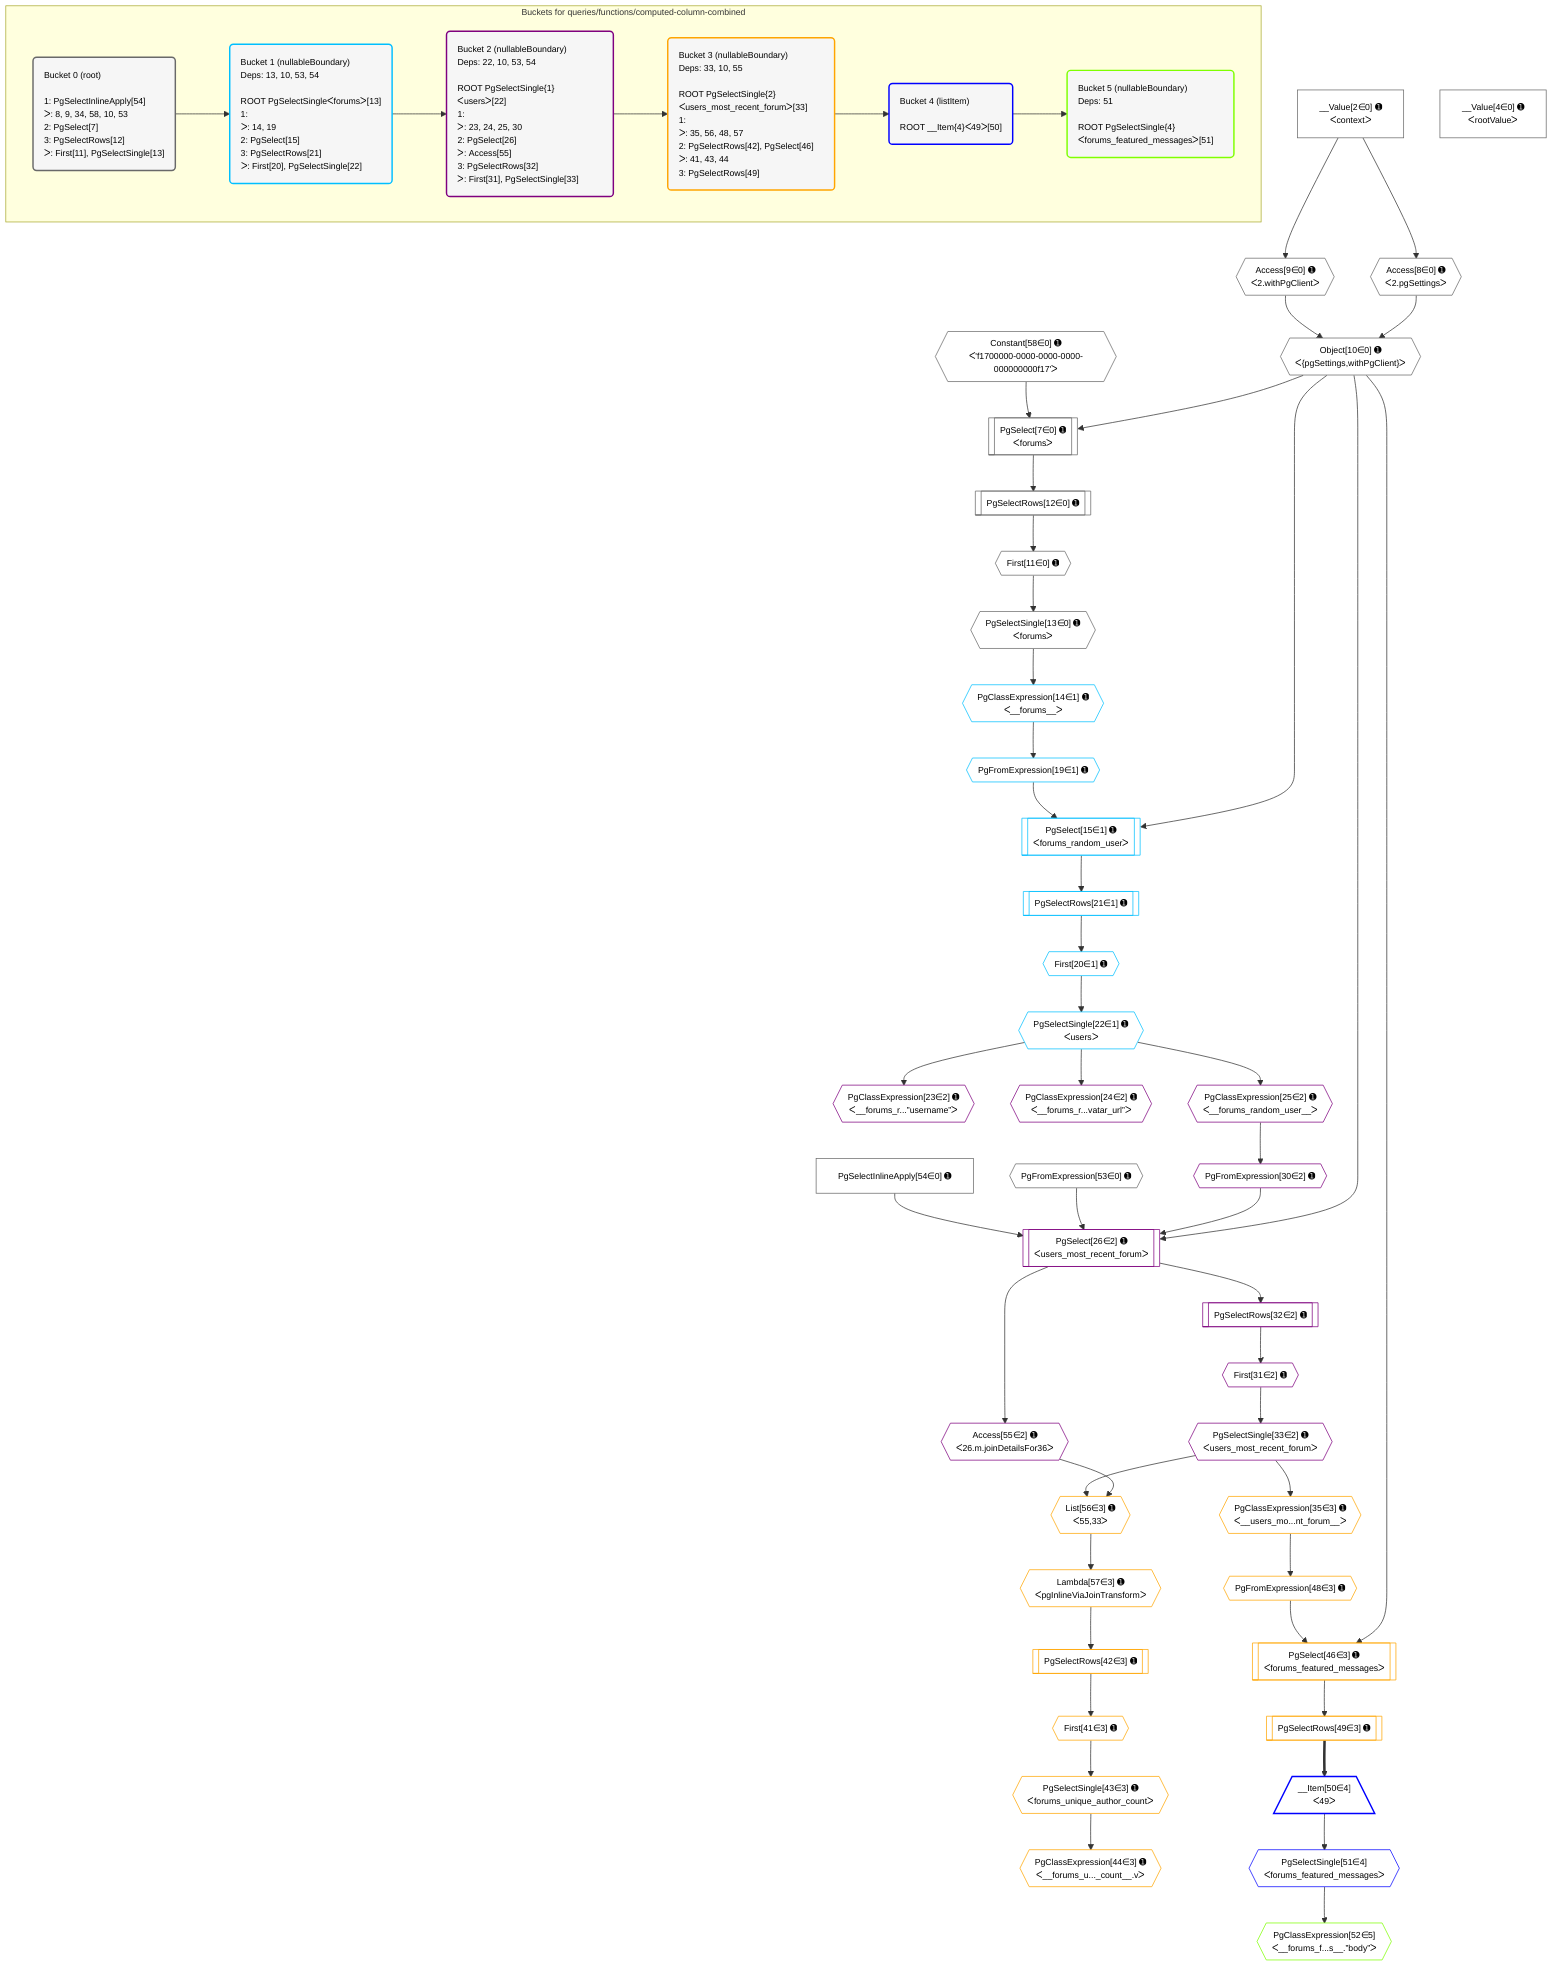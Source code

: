 %%{init: {'themeVariables': { 'fontSize': '12px'}}}%%
graph TD
    classDef path fill:#eee,stroke:#000,color:#000
    classDef plan fill:#fff,stroke-width:1px,color:#000
    classDef itemplan fill:#fff,stroke-width:2px,color:#000
    classDef unbatchedplan fill:#dff,stroke-width:1px,color:#000
    classDef sideeffectplan fill:#fcc,stroke-width:2px,color:#000
    classDef bucket fill:#f6f6f6,color:#000,stroke-width:2px,text-align:left


    %% plan dependencies
    PgSelect7[["PgSelect[7∈0] ➊<br />ᐸforumsᐳ"]]:::plan
    Object10{{"Object[10∈0] ➊<br />ᐸ{pgSettings,withPgClient}ᐳ"}}:::plan
    Constant58{{"Constant[58∈0] ➊<br />ᐸ'f1700000-0000-0000-0000-000000000f17'ᐳ"}}:::plan
    Object10 & Constant58 --> PgSelect7
    Access8{{"Access[8∈0] ➊<br />ᐸ2.pgSettingsᐳ"}}:::plan
    Access9{{"Access[9∈0] ➊<br />ᐸ2.withPgClientᐳ"}}:::plan
    Access8 & Access9 --> Object10
    __Value2["__Value[2∈0] ➊<br />ᐸcontextᐳ"]:::plan
    __Value2 --> Access8
    __Value2 --> Access9
    First11{{"First[11∈0] ➊"}}:::plan
    PgSelectRows12[["PgSelectRows[12∈0] ➊"]]:::plan
    PgSelectRows12 --> First11
    PgSelect7 --> PgSelectRows12
    PgSelectSingle13{{"PgSelectSingle[13∈0] ➊<br />ᐸforumsᐳ"}}:::plan
    First11 --> PgSelectSingle13
    PgFromExpression53{{"PgFromExpression[53∈0] ➊"}}:::plan
    __Value4["__Value[4∈0] ➊<br />ᐸrootValueᐳ"]:::plan
    PgSelectInlineApply54["PgSelectInlineApply[54∈0] ➊"]:::plan
    PgSelect15[["PgSelect[15∈1] ➊<br />ᐸforums_random_userᐳ"]]:::plan
    PgFromExpression19{{"PgFromExpression[19∈1] ➊"}}:::plan
    Object10 & PgFromExpression19 --> PgSelect15
    PgClassExpression14{{"PgClassExpression[14∈1] ➊<br />ᐸ__forums__ᐳ"}}:::plan
    PgSelectSingle13 --> PgClassExpression14
    PgClassExpression14 --> PgFromExpression19
    First20{{"First[20∈1] ➊"}}:::plan
    PgSelectRows21[["PgSelectRows[21∈1] ➊"]]:::plan
    PgSelectRows21 --> First20
    PgSelect15 --> PgSelectRows21
    PgSelectSingle22{{"PgSelectSingle[22∈1] ➊<br />ᐸusersᐳ"}}:::plan
    First20 --> PgSelectSingle22
    PgSelect26[["PgSelect[26∈2] ➊<br />ᐸusers_most_recent_forumᐳ"]]:::plan
    PgFromExpression30{{"PgFromExpression[30∈2] ➊"}}:::plan
    Object10 & PgFromExpression30 & PgFromExpression53 & PgSelectInlineApply54 --> PgSelect26
    PgClassExpression23{{"PgClassExpression[23∈2] ➊<br />ᐸ__forums_r...”username”ᐳ"}}:::plan
    PgSelectSingle22 --> PgClassExpression23
    PgClassExpression24{{"PgClassExpression[24∈2] ➊<br />ᐸ__forums_r...vatar_url”ᐳ"}}:::plan
    PgSelectSingle22 --> PgClassExpression24
    PgClassExpression25{{"PgClassExpression[25∈2] ➊<br />ᐸ__forums_random_user__ᐳ"}}:::plan
    PgSelectSingle22 --> PgClassExpression25
    PgClassExpression25 --> PgFromExpression30
    First31{{"First[31∈2] ➊"}}:::plan
    PgSelectRows32[["PgSelectRows[32∈2] ➊"]]:::plan
    PgSelectRows32 --> First31
    PgSelect26 --> PgSelectRows32
    PgSelectSingle33{{"PgSelectSingle[33∈2] ➊<br />ᐸusers_most_recent_forumᐳ"}}:::plan
    First31 --> PgSelectSingle33
    Access55{{"Access[55∈2] ➊<br />ᐸ26.m.joinDetailsFor36ᐳ"}}:::plan
    PgSelect26 --> Access55
    PgSelect46[["PgSelect[46∈3] ➊<br />ᐸforums_featured_messagesᐳ"]]:::plan
    PgFromExpression48{{"PgFromExpression[48∈3] ➊"}}:::plan
    Object10 & PgFromExpression48 --> PgSelect46
    List56{{"List[56∈3] ➊<br />ᐸ55,33ᐳ"}}:::plan
    Access55 & PgSelectSingle33 --> List56
    PgClassExpression35{{"PgClassExpression[35∈3] ➊<br />ᐸ__users_mo...nt_forum__ᐳ"}}:::plan
    PgSelectSingle33 --> PgClassExpression35
    First41{{"First[41∈3] ➊"}}:::plan
    PgSelectRows42[["PgSelectRows[42∈3] ➊"]]:::plan
    PgSelectRows42 --> First41
    Lambda57{{"Lambda[57∈3] ➊<br />ᐸpgInlineViaJoinTransformᐳ"}}:::plan
    Lambda57 --> PgSelectRows42
    PgSelectSingle43{{"PgSelectSingle[43∈3] ➊<br />ᐸforums_unique_author_countᐳ"}}:::plan
    First41 --> PgSelectSingle43
    PgClassExpression44{{"PgClassExpression[44∈3] ➊<br />ᐸ__forums_u..._count__.vᐳ"}}:::plan
    PgSelectSingle43 --> PgClassExpression44
    PgClassExpression35 --> PgFromExpression48
    PgSelectRows49[["PgSelectRows[49∈3] ➊"]]:::plan
    PgSelect46 --> PgSelectRows49
    List56 --> Lambda57
    __Item50[/"__Item[50∈4]<br />ᐸ49ᐳ"\]:::itemplan
    PgSelectRows49 ==> __Item50
    PgSelectSingle51{{"PgSelectSingle[51∈4]<br />ᐸforums_featured_messagesᐳ"}}:::plan
    __Item50 --> PgSelectSingle51
    PgClassExpression52{{"PgClassExpression[52∈5]<br />ᐸ__forums_f...s__.”body”ᐳ"}}:::plan
    PgSelectSingle51 --> PgClassExpression52

    %% define steps

    subgraph "Buckets for queries/functions/computed-column-combined"
    Bucket0("Bucket 0 (root)<br /><br />1: PgSelectInlineApply[54]<br />ᐳ: 8, 9, 34, 58, 10, 53<br />2: PgSelect[7]<br />3: PgSelectRows[12]<br />ᐳ: First[11], PgSelectSingle[13]"):::bucket
    classDef bucket0 stroke:#696969
    class Bucket0,__Value2,__Value4,PgSelect7,Access8,Access9,Object10,First11,PgSelectRows12,PgSelectSingle13,PgFromExpression53,PgSelectInlineApply54,Constant58 bucket0
    Bucket1("Bucket 1 (nullableBoundary)<br />Deps: 13, 10, 53, 54<br /><br />ROOT PgSelectSingleᐸforumsᐳ[13]<br />1: <br />ᐳ: 14, 19<br />2: PgSelect[15]<br />3: PgSelectRows[21]<br />ᐳ: First[20], PgSelectSingle[22]"):::bucket
    classDef bucket1 stroke:#00bfff
    class Bucket1,PgClassExpression14,PgSelect15,PgFromExpression19,First20,PgSelectRows21,PgSelectSingle22 bucket1
    Bucket2("Bucket 2 (nullableBoundary)<br />Deps: 22, 10, 53, 54<br /><br />ROOT PgSelectSingle{1}ᐸusersᐳ[22]<br />1: <br />ᐳ: 23, 24, 25, 30<br />2: PgSelect[26]<br />ᐳ: Access[55]<br />3: PgSelectRows[32]<br />ᐳ: First[31], PgSelectSingle[33]"):::bucket
    classDef bucket2 stroke:#7f007f
    class Bucket2,PgClassExpression23,PgClassExpression24,PgClassExpression25,PgSelect26,PgFromExpression30,First31,PgSelectRows32,PgSelectSingle33,Access55 bucket2
    Bucket3("Bucket 3 (nullableBoundary)<br />Deps: 33, 10, 55<br /><br />ROOT PgSelectSingle{2}ᐸusers_most_recent_forumᐳ[33]<br />1: <br />ᐳ: 35, 56, 48, 57<br />2: PgSelectRows[42], PgSelect[46]<br />ᐳ: 41, 43, 44<br />3: PgSelectRows[49]"):::bucket
    classDef bucket3 stroke:#ffa500
    class Bucket3,PgClassExpression35,First41,PgSelectRows42,PgSelectSingle43,PgClassExpression44,PgSelect46,PgFromExpression48,PgSelectRows49,List56,Lambda57 bucket3
    Bucket4("Bucket 4 (listItem)<br /><br />ROOT __Item{4}ᐸ49ᐳ[50]"):::bucket
    classDef bucket4 stroke:#0000ff
    class Bucket4,__Item50,PgSelectSingle51 bucket4
    Bucket5("Bucket 5 (nullableBoundary)<br />Deps: 51<br /><br />ROOT PgSelectSingle{4}ᐸforums_featured_messagesᐳ[51]"):::bucket
    classDef bucket5 stroke:#7fff00
    class Bucket5,PgClassExpression52 bucket5
    Bucket0 --> Bucket1
    Bucket1 --> Bucket2
    Bucket2 --> Bucket3
    Bucket3 --> Bucket4
    Bucket4 --> Bucket5
    end